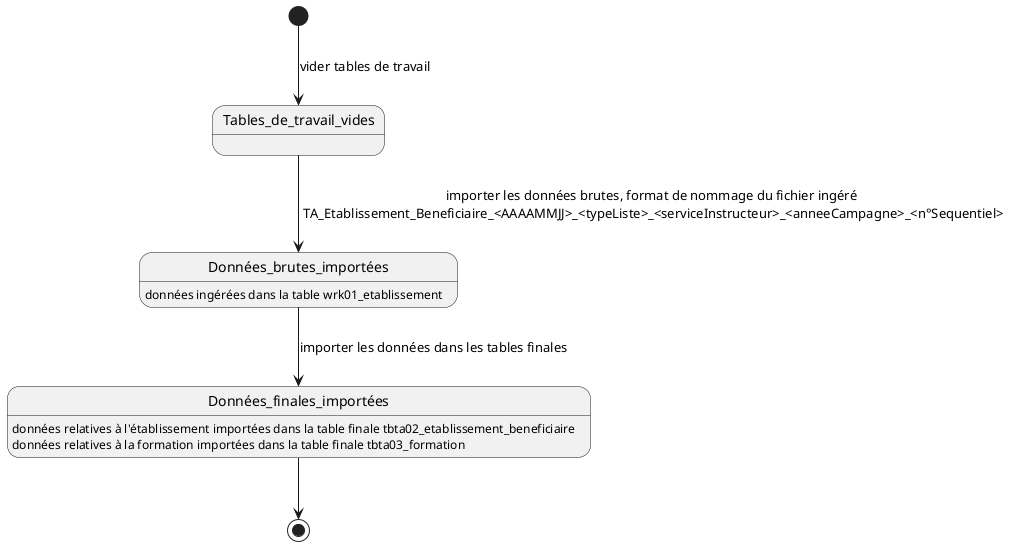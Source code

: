 @startuml
    [*] --> Tables_de_travail_vides : vider tables de travail
    Tables_de_travail_vides --> Données_brutes_importées : importer les données brutes, format de nommage du fichier ingéré\n TA_Etablissement_Beneficiaire_<AAAAMMJJ>_<typeListe>_<serviceInstructeur>_<anneeCampagne>_<n°Sequentiel>
    Données_brutes_importées : données ingérées dans la table wrk01_etablissement
    Données_brutes_importées --> Données_finales_importées : importer les données dans les tables finales
    Données_finales_importées : données relatives à l'établissement importées dans la table finale tbta02_etablissement_beneficiaire
    Données_finales_importées : données relatives à la formation importées dans la table finale tbta03_formation
    Données_finales_importées --> [*]
@enduml